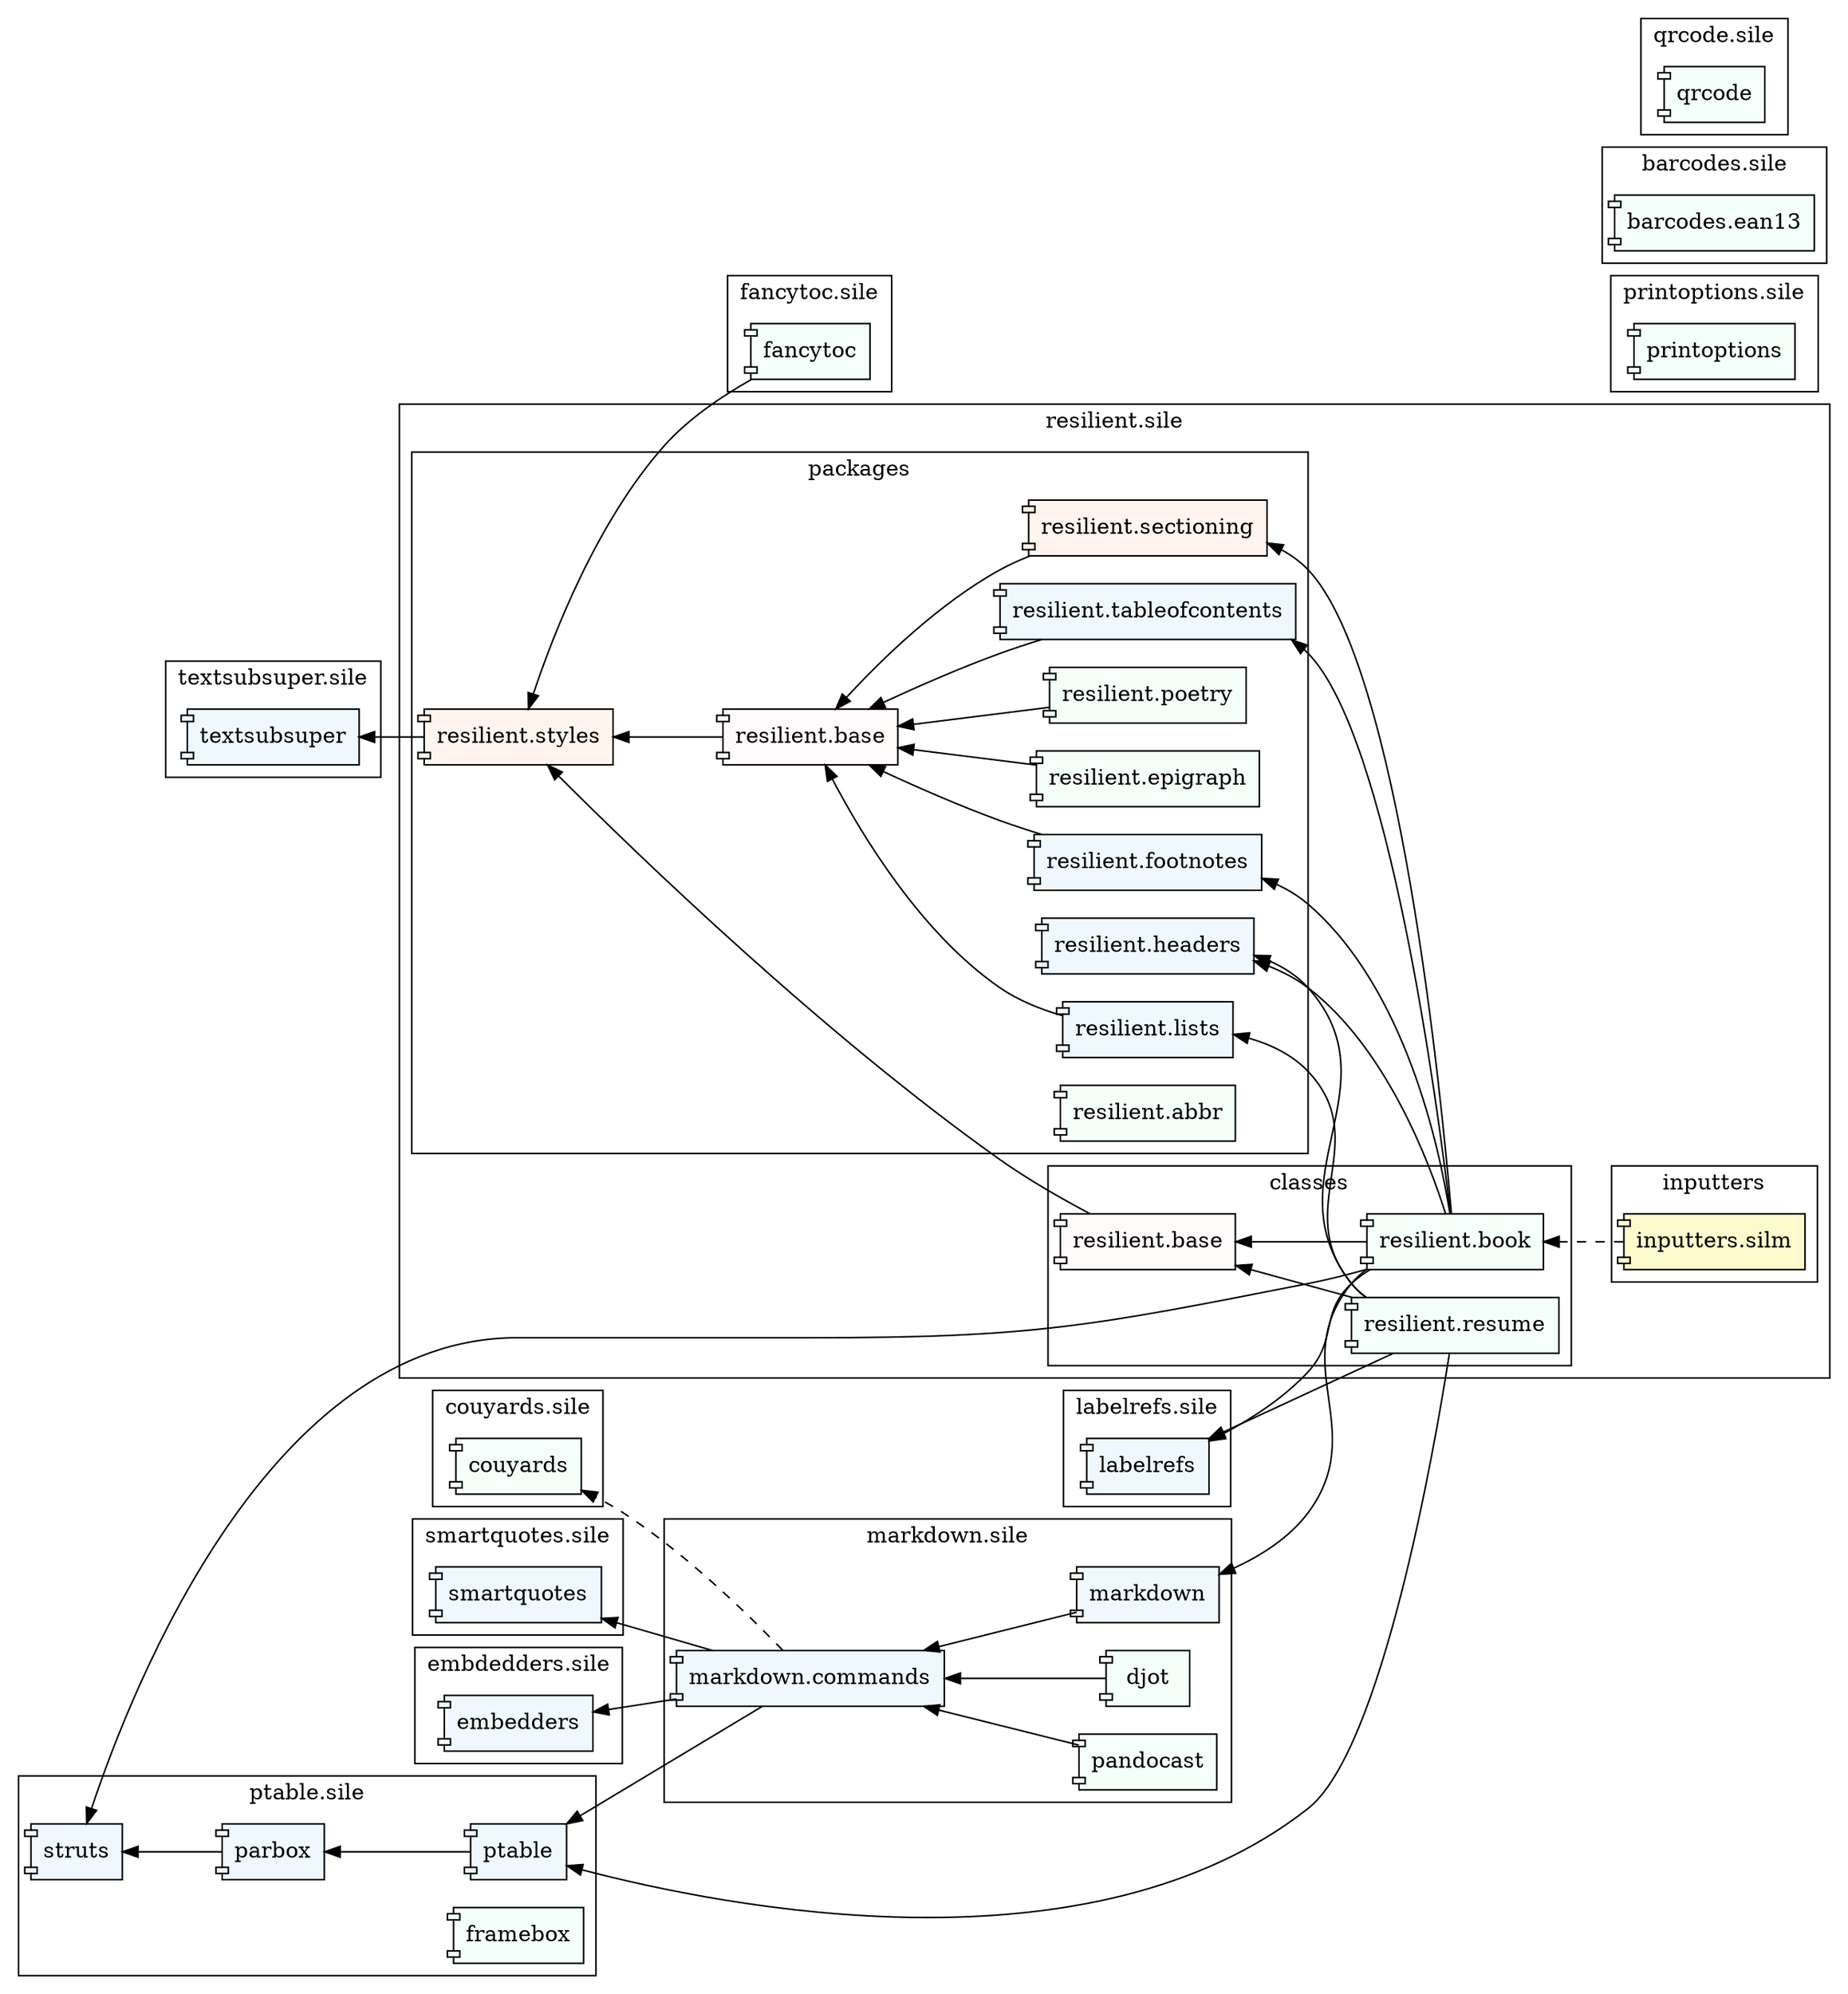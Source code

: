digraph omikhleia {
  rankdir=RL;

  subgraph cluster_embedders {
    label = "embdedders.sile";

    embedders [shape=component,style=filled,fillcolor=aliceblue]
  }

  subgraph cluster_ptable {
    label = "ptable.sile";

    ptable [shape=component,style=filled,fillcolor=aliceblue]
    parbox [shape=component,style=filled,fillcolor=aliceblue]
    struts [shape=component,style=filled,fillcolor=aliceblue]

    framebox [shape=component,style=filled,fillcolor=mintcream]

    ptable -> parbox
    parbox -> struts
  }

  subgraph cluster_textsubsuper {
    label = "textsubsuper.sile";

    textsubsuper [shape=component,style=filled,fillcolor=aliceblue]
  }

  subgraph cluster_labelrefs {
    label = "labelrefs.sile";

    labelrefs [shape=component,style=filled,fillcolor=aliceblue]
  }

  subgraph cluster_resilient {
    label = "resilient.sile";

    subgraph cluster_resilient_cls {
      label = "classes";

      cbase [shape=component,style=filled,fillcolor=snow,label="resilient.base"]
      book [shape=component,style=filled,fillcolor=mintcream,label="resilient.book"]
      resume [shape=component,style=filled,fillcolor=mintcream,label="resilient.resume"]

      book -> cbase
      resume -> cbase
    }
    subgraph cluster_resilient_pkg {
      label = "packages";

      pbase [shape=component,style=filled,fillcolor=snow,label="resilient.base"]

      tableofcontents [shape=component,style=filled,fillcolor=aliceblue,label="resilient.tableofcontents"]
      footnotes [shape=component,style=filled,fillcolor=aliceblue,label="resilient.footnotes"]
      headers [shape=component,style=filled,fillcolor=aliceblue,label="resilient.headers"]

      sectioning [shape=component,style=filled,fillcolor=seashell,label="resilient.sectioning"]
      styles [shape=component,style=filled,fillcolor=seashell,label="resilient.styles"]

      lists [shape=component,style=filled,fillcolor=aliceblue,label="resilient.lists"]

      poetry [shape=component,style=filled,fillcolor=mintcream,label="resilient.poetry"]
      epigraph [shape=component,style=filled,fillcolor=mintcream,label="resilient.epigraph"]
      abbr [shape=component,style=filled,fillcolor=mintcream,label="resilient.abbr"]

      cbase -> styles
      pbase -> styles
      styles -> textsubsuper

      book -> tableofcontents
      book -> footnotes
      book -> headers
      book -> sectioning
      book -> labelrefs
      book -> struts

      resume -> lists
      resume -> headers
      resume -> ptable
      resume -> labelrefs

      epigraph -> pbase
      footnotes -> pbase
      lists -> pbase
      poetry -> pbase
      sectioning -> pbase
      tableofcontents ->pbase
    }
    subgraph cluster_resilient_ins {
      label = "inputters";

      silm [shape=component,style=filled,fillcolor=lemonchiffon,label="inputters.silm"]
      silm -> book [style=dashed]
    }

  }

  subgraph cluster_smartquotes {
    label = "smartquotes.sile";

    smartquotes [shape=component,style=filled,fillcolor=aliceblue]
  }

  subgraph cluster_markdown {
    label = "markdown.sile";

    markdown [shape=component,style=filled,fillcolor=aliceblue]
    djot [shape=component,style=filled,fillcolor=mintcream]
    pandocast [shape=component,style=filled,fillcolor=mintcream]
    markcmd [shape=component,style=filled,fillcolor=aliceblue,label="markdown.commands"]

    markdown -> markcmd
    djot -> markcmd
    pandocast -> markcmd

    book -> markdown
    markcmd -> ptable
    markcmd -> embedders
    markcmd -> smartquotes
  }

  subgraph cluster_printoptions {
    label = "printoptions.sile";

    printoptions [shape=component,style=filled,fillcolor=mintcream]
  }

  subgraph cluster_fancytoc {
    label = "fancytoc.sile";

    fancytoc [shape=component,style=filled,fillcolor=mintcream]
    fancytoc -> styles
  }

  subgraph cluster_couyards {
    label = "couyards.sile";

    couyards [shape=component,style=filled,fillcolor=mintcream]
    markcmd -> couyards [style=dashed]
  }

  subgraph cluster_barcodes {
    label = "barcodes.sile";

    barcodes [shape=component,style=filled,fillcolor=mintcream,label="barcodes.ean13"]
  }

  subgraph cluster_qrcode {
    label = "qrcode.sile";

    qrcode [shape=component,style=filled,fillcolor=mintcream]
  }
}
